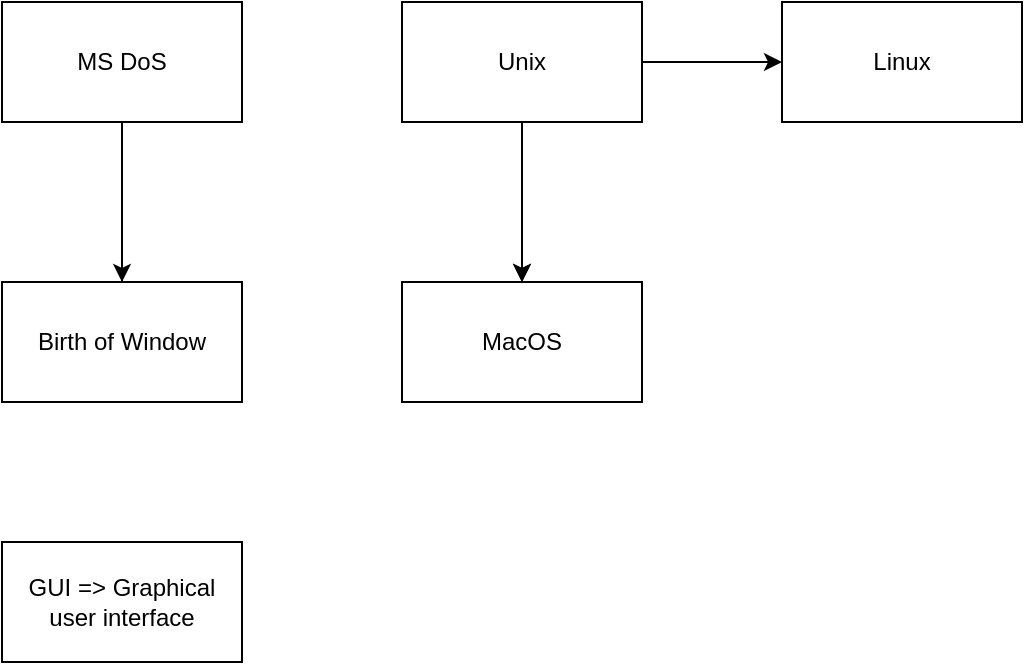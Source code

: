 <mxfile version="20.0.4" type="github"><diagram id="LpX19vXS92X9ccskf0dl" name="Page-1"><mxGraphModel dx="1084" dy="650" grid="1" gridSize="10" guides="1" tooltips="1" connect="1" arrows="1" fold="1" page="1" pageScale="1" pageWidth="850" pageHeight="1100" math="0" shadow="0"><root><mxCell id="0"/><mxCell id="1" parent="0"/><mxCell id="EljAS87NePkbtxnPX1jc-10" style="edgeStyle=orthogonalEdgeStyle;rounded=0;orthogonalLoop=1;jettySize=auto;html=1;" edge="1" parent="1" source="EljAS87NePkbtxnPX1jc-1"><mxGeometry relative="1" as="geometry"><mxPoint x="180" y="250" as="targetPoint"/></mxGeometry></mxCell><mxCell id="EljAS87NePkbtxnPX1jc-12" value="" style="edgeStyle=orthogonalEdgeStyle;rounded=0;orthogonalLoop=1;jettySize=auto;html=1;" edge="1" parent="1" source="EljAS87NePkbtxnPX1jc-1" target="EljAS87NePkbtxnPX1jc-11"><mxGeometry relative="1" as="geometry"/></mxCell><mxCell id="EljAS87NePkbtxnPX1jc-1" value="MS DoS" style="rounded=0;whiteSpace=wrap;html=1;" vertex="1" parent="1"><mxGeometry x="120" y="90" width="120" height="60" as="geometry"/></mxCell><mxCell id="EljAS87NePkbtxnPX1jc-2" value="Linux" style="rounded=0;whiteSpace=wrap;html=1;" vertex="1" parent="1"><mxGeometry x="510" y="90" width="120" height="60" as="geometry"/></mxCell><mxCell id="EljAS87NePkbtxnPX1jc-8" style="edgeStyle=orthogonalEdgeStyle;rounded=0;orthogonalLoop=1;jettySize=auto;html=1;exitX=1;exitY=0.5;exitDx=0;exitDy=0;entryX=0;entryY=0.5;entryDx=0;entryDy=0;" edge="1" parent="1" source="EljAS87NePkbtxnPX1jc-3" target="EljAS87NePkbtxnPX1jc-2"><mxGeometry relative="1" as="geometry"/></mxCell><mxCell id="EljAS87NePkbtxnPX1jc-9" style="edgeStyle=orthogonalEdgeStyle;rounded=0;orthogonalLoop=1;jettySize=auto;html=1;" edge="1" parent="1" source="EljAS87NePkbtxnPX1jc-3"><mxGeometry relative="1" as="geometry"><mxPoint x="380" y="230" as="targetPoint"/></mxGeometry></mxCell><mxCell id="EljAS87NePkbtxnPX1jc-14" value="" style="edgeStyle=orthogonalEdgeStyle;rounded=0;orthogonalLoop=1;jettySize=auto;html=1;" edge="1" parent="1" source="EljAS87NePkbtxnPX1jc-3" target="EljAS87NePkbtxnPX1jc-13"><mxGeometry relative="1" as="geometry"/></mxCell><mxCell id="EljAS87NePkbtxnPX1jc-3" value="Unix" style="rounded=0;whiteSpace=wrap;html=1;" vertex="1" parent="1"><mxGeometry x="320" y="90" width="120" height="60" as="geometry"/></mxCell><mxCell id="EljAS87NePkbtxnPX1jc-11" value="Birth of Window" style="whiteSpace=wrap;html=1;rounded=0;" vertex="1" parent="1"><mxGeometry x="120" y="230" width="120" height="60" as="geometry"/></mxCell><mxCell id="EljAS87NePkbtxnPX1jc-13" value="MacOS" style="rounded=0;whiteSpace=wrap;html=1;" vertex="1" parent="1"><mxGeometry x="320" y="230" width="120" height="60" as="geometry"/></mxCell><mxCell id="EljAS87NePkbtxnPX1jc-15" value="GUI =&amp;gt;&amp;nbsp;&lt;span style=&quot;background-color: initial;&quot;&gt;Graphical user interface&lt;br&gt;&lt;/span&gt;" style="rounded=0;whiteSpace=wrap;html=1;" vertex="1" parent="1"><mxGeometry x="120" y="360" width="120" height="60" as="geometry"/></mxCell></root></mxGraphModel></diagram></mxfile>